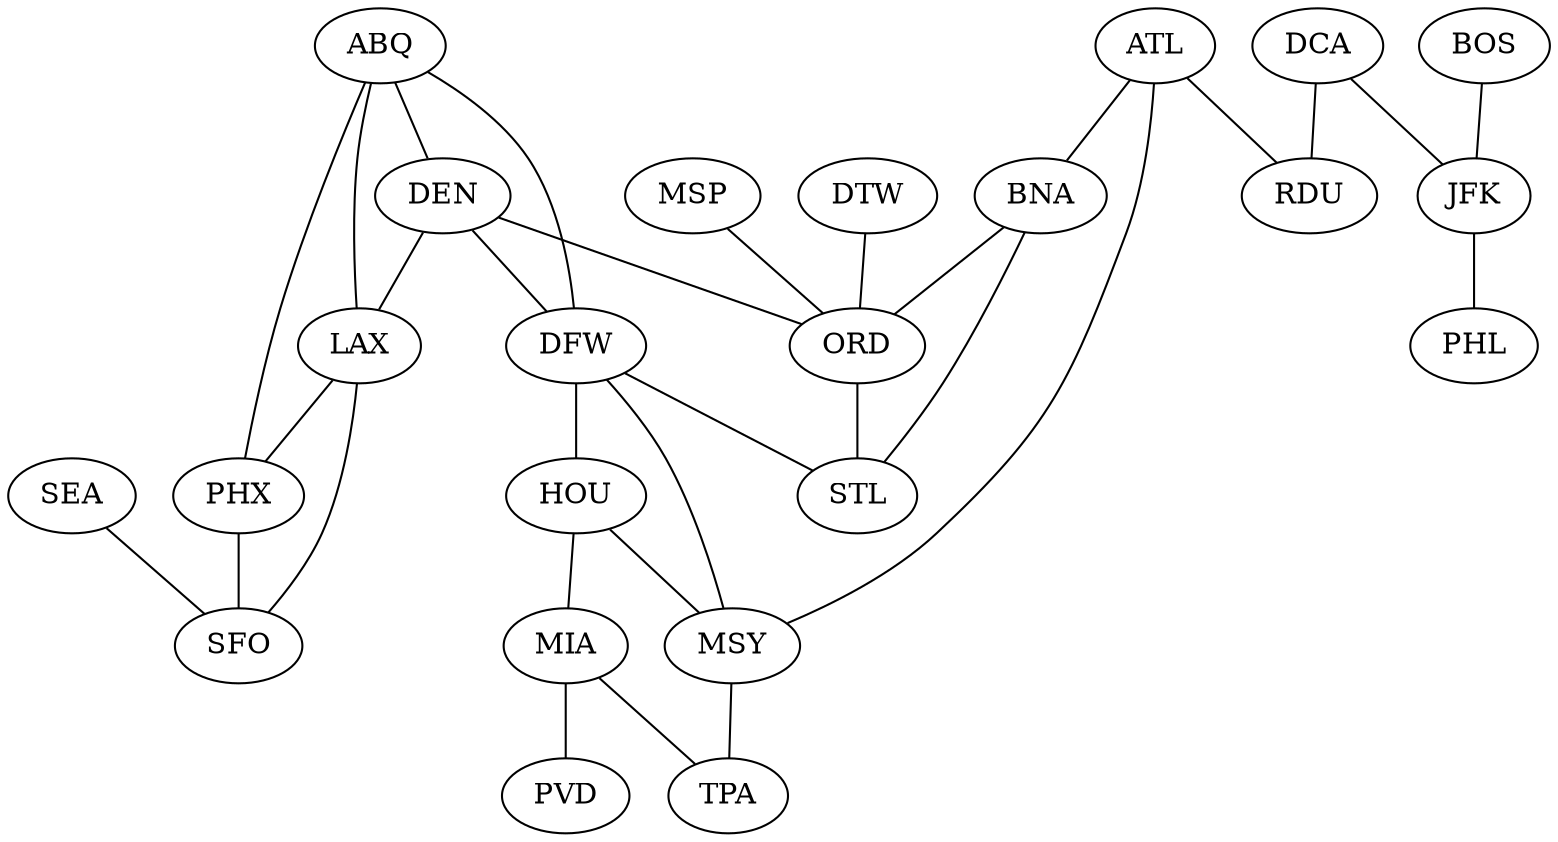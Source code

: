 graph GrafoRotas {
	ABQ -- DEN;
	ABQ -- DFW;
	ABQ -- LAX;
	ABQ -- PHX;
	ATL -- BNA;
	ATL -- MSY;
	ATL -- RDU;
	BNA -- ORD;
	BNA -- STL;
	BOS -- JFK;
	DCA -- JFK;
	DCA -- RDU;
	DEN -- DFW;
	DEN -- LAX;
	DEN -- ORD;
	DFW -- HOU;
	DFW -- MSY;
	DFW -- STL;
	DTW -- ORD;
	HOU -- MIA;
	HOU -- MSY;
	JFK -- PHL;
	LAX -- PHX;
	LAX -- SFO;
	MIA -- PVD;
	MIA -- TPA;
	MSP -- ORD;
	MSY -- TPA;
	ORD -- STL;
	PHX -- SFO;
	SEA -- SFO;
}